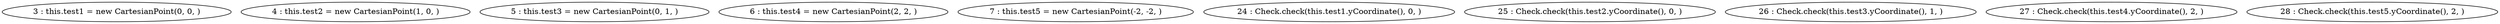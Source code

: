 digraph G {
"3 : this.test1 = new CartesianPoint(0, 0, )"
"4 : this.test2 = new CartesianPoint(1, 0, )"
"5 : this.test3 = new CartesianPoint(0, 1, )"
"6 : this.test4 = new CartesianPoint(2, 2, )"
"7 : this.test5 = new CartesianPoint(-2, -2, )"
"24 : Check.check(this.test1.yCoordinate(), 0, )"
"25 : Check.check(this.test2.yCoordinate(), 0, )"
"26 : Check.check(this.test3.yCoordinate(), 1, )"
"27 : Check.check(this.test4.yCoordinate(), 2, )"
"28 : Check.check(this.test5.yCoordinate(), 2, )"
}